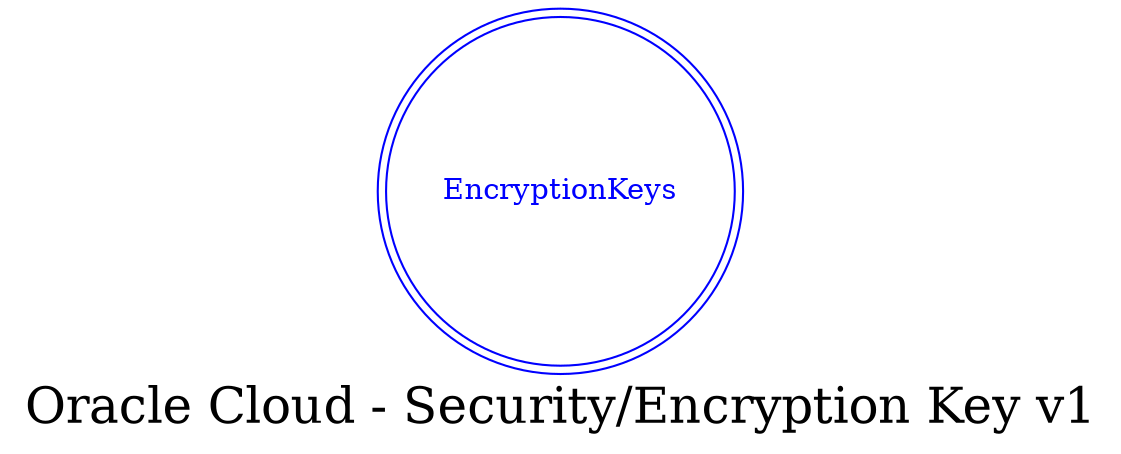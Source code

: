 digraph LexiconGraph {
graph[label="Oracle Cloud - Security/Encryption Key v1", fontsize=24]
splines=true
"EncryptionKeys" [color=blue, fontcolor=blue, shape=doublecircle]
}

